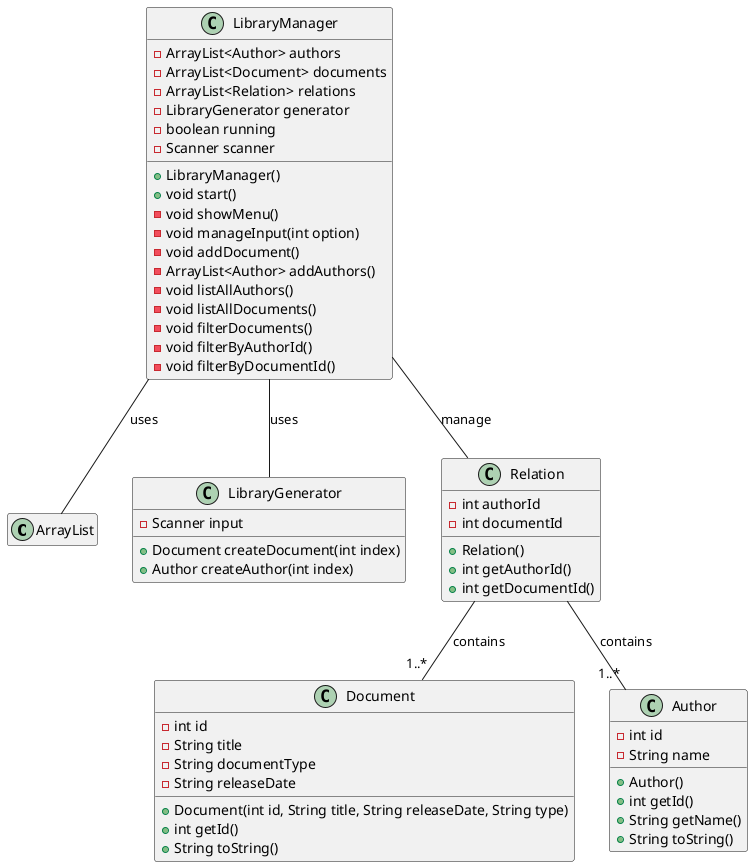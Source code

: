 @startuml class diagram

hide empty methods
hide empty attributes

class ArrayList{}

class LibraryManager{
  - ArrayList<Author> authors
  - ArrayList<Document> documents
  - ArrayList<Relation> relations
  - LibraryGenerator generator
  - boolean running
  - Scanner scanner

  + LibraryManager()
  + void start()
  - void showMenu()
  - void manageInput(int option)
  - void addDocument()
  - ArrayList<Author> addAuthors()
  - void listAllAuthors()
  - void listAllDocuments()
  - void filterDocuments()
  - void filterByAuthorId()
  - void filterByDocumentId()
}

class LibraryGenerator{
  - Scanner input
  + Document createDocument(int index)
  + Author createAuthor(int index)
}

class Document{
  - int id
  - String title
  - String documentType
  - String releaseDate
  + Document(int id, String title, String releaseDate, String type)
  + int getId()
  + String toString()
}

class Author{
  - int id
  - String name
  + Author()
  + int getId()
  + String getName()
  + String toString()

}

class Relation{
  - int authorId
  - int documentId
  + Relation()
  + int getAuthorId()
  + int getDocumentId()
}

LibraryManager -- LibraryGenerator : uses
LibraryManager -- Relation : manage
LibraryManager -- ArrayList : uses
Relation -- "1..*" Author : contains
Relation -- "1..*" Document : contains
@enduml